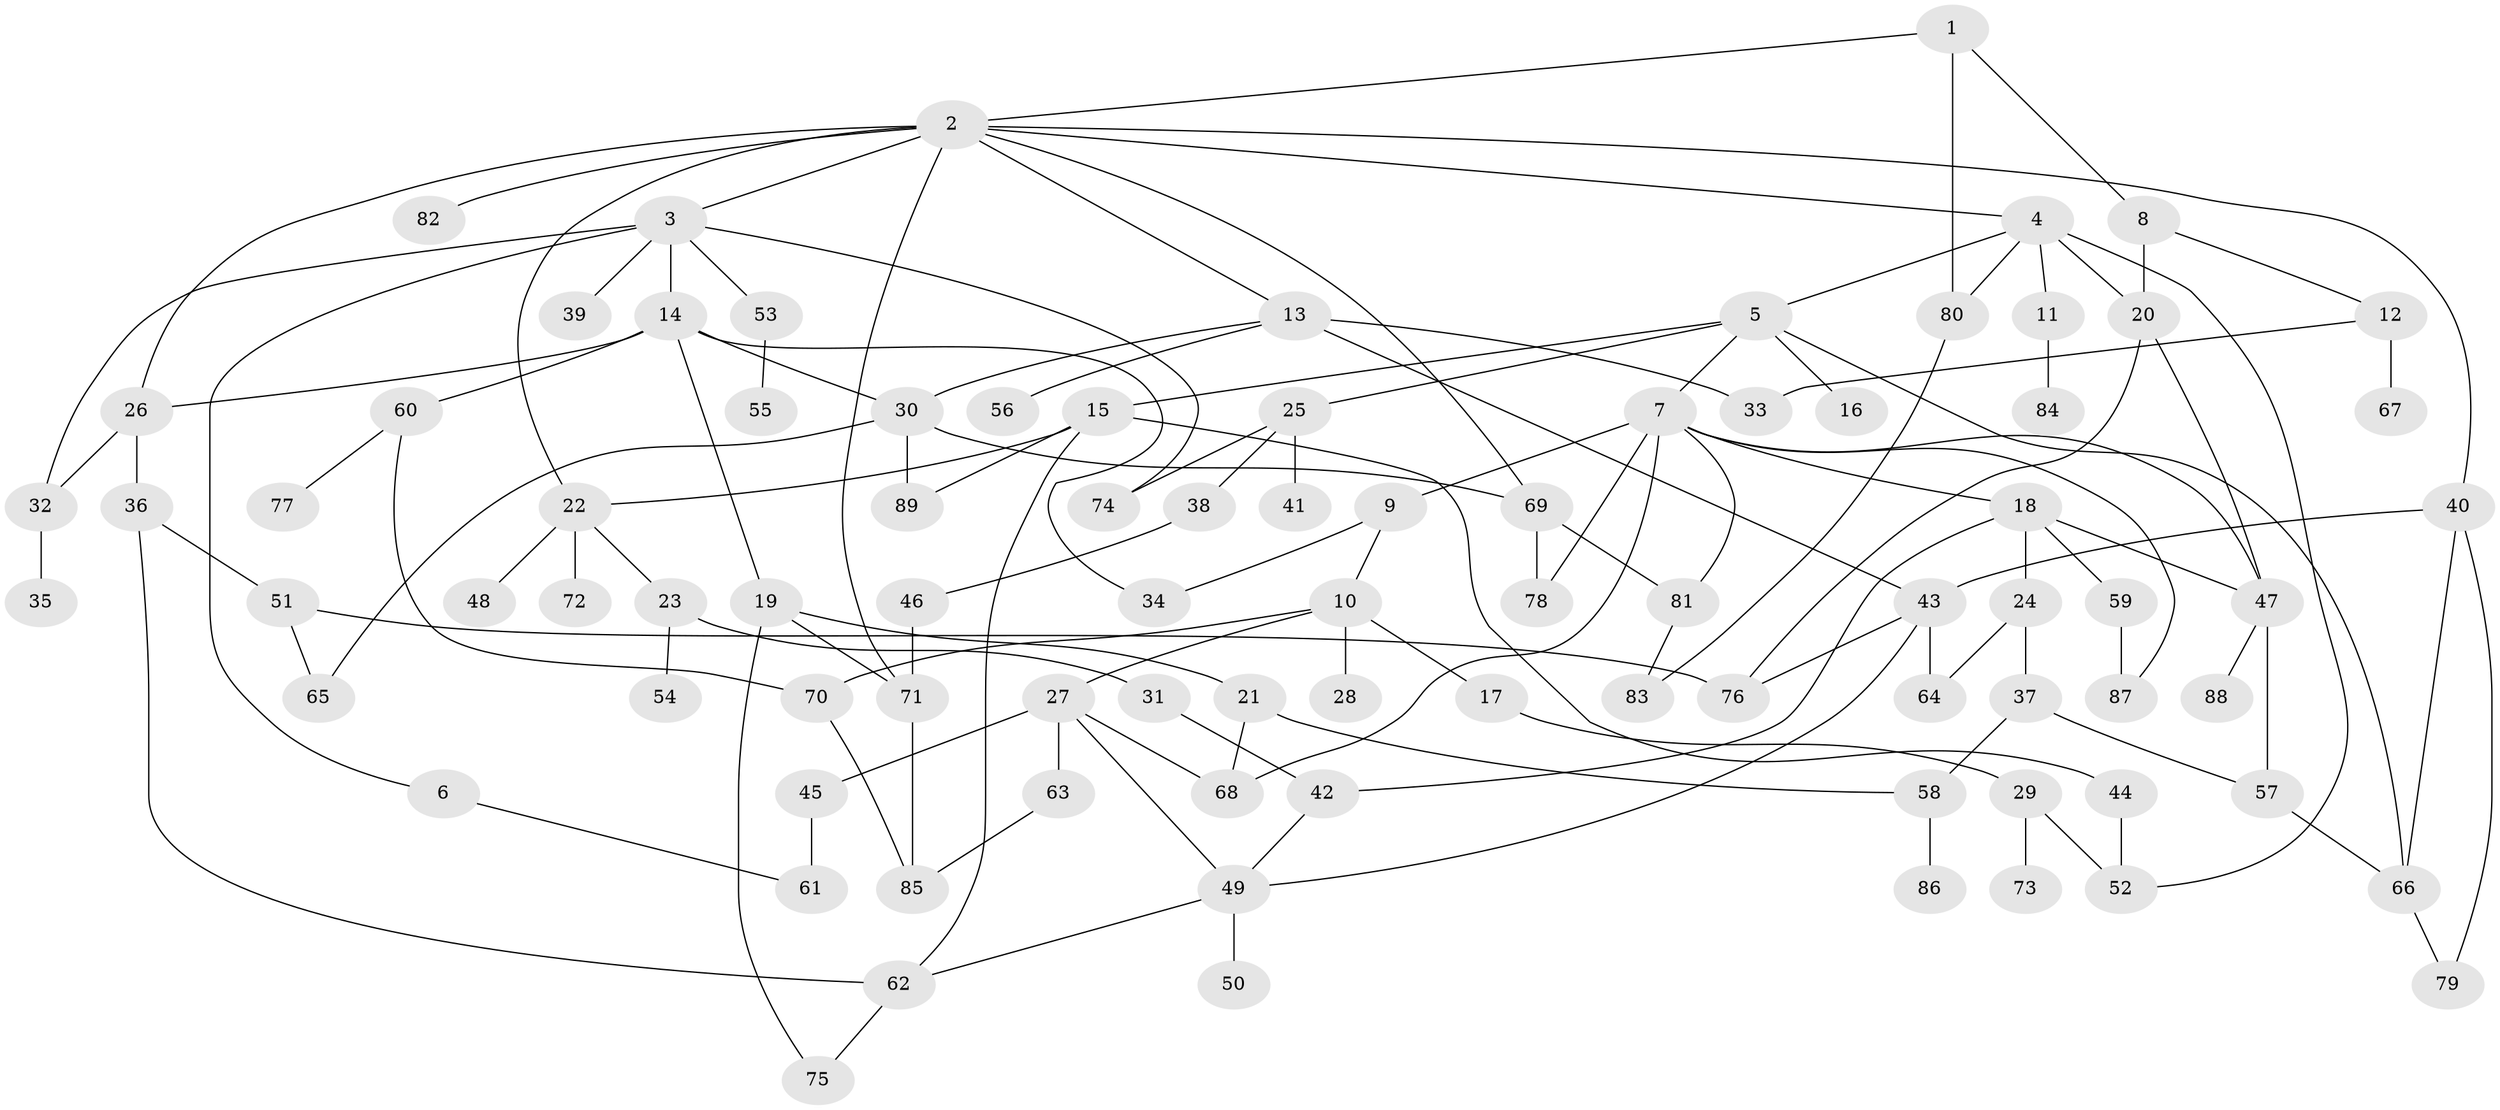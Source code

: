 // Generated by graph-tools (version 1.1) at 2025/13/03/09/25 04:13:28]
// undirected, 89 vertices, 131 edges
graph export_dot {
graph [start="1"]
  node [color=gray90,style=filled];
  1;
  2;
  3;
  4;
  5;
  6;
  7;
  8;
  9;
  10;
  11;
  12;
  13;
  14;
  15;
  16;
  17;
  18;
  19;
  20;
  21;
  22;
  23;
  24;
  25;
  26;
  27;
  28;
  29;
  30;
  31;
  32;
  33;
  34;
  35;
  36;
  37;
  38;
  39;
  40;
  41;
  42;
  43;
  44;
  45;
  46;
  47;
  48;
  49;
  50;
  51;
  52;
  53;
  54;
  55;
  56;
  57;
  58;
  59;
  60;
  61;
  62;
  63;
  64;
  65;
  66;
  67;
  68;
  69;
  70;
  71;
  72;
  73;
  74;
  75;
  76;
  77;
  78;
  79;
  80;
  81;
  82;
  83;
  84;
  85;
  86;
  87;
  88;
  89;
  1 -- 2;
  1 -- 8;
  1 -- 80;
  2 -- 3;
  2 -- 4;
  2 -- 13;
  2 -- 22;
  2 -- 26;
  2 -- 40;
  2 -- 82;
  2 -- 71;
  2 -- 69;
  3 -- 6;
  3 -- 14;
  3 -- 32;
  3 -- 39;
  3 -- 53;
  3 -- 74;
  4 -- 5;
  4 -- 11;
  4 -- 20;
  4 -- 52;
  4 -- 80;
  5 -- 7;
  5 -- 15;
  5 -- 16;
  5 -- 25;
  5 -- 66;
  6 -- 61;
  7 -- 9;
  7 -- 18;
  7 -- 68;
  7 -- 78;
  7 -- 47;
  7 -- 87;
  7 -- 81;
  8 -- 12;
  8 -- 20;
  9 -- 10;
  9 -- 34;
  10 -- 17;
  10 -- 27;
  10 -- 28;
  10 -- 70;
  11 -- 84;
  12 -- 33;
  12 -- 67;
  13 -- 43;
  13 -- 56;
  13 -- 30;
  13 -- 33;
  14 -- 19;
  14 -- 30;
  14 -- 60;
  14 -- 34;
  14 -- 26;
  15 -- 44;
  15 -- 62;
  15 -- 22;
  15 -- 89;
  17 -- 29;
  18 -- 24;
  18 -- 47;
  18 -- 59;
  18 -- 42;
  19 -- 21;
  19 -- 71;
  19 -- 75;
  20 -- 76;
  20 -- 47;
  21 -- 68;
  21 -- 58;
  22 -- 23;
  22 -- 48;
  22 -- 72;
  23 -- 31;
  23 -- 54;
  24 -- 37;
  24 -- 64;
  25 -- 38;
  25 -- 41;
  25 -- 74;
  26 -- 36;
  26 -- 32;
  27 -- 45;
  27 -- 63;
  27 -- 68;
  27 -- 49;
  29 -- 73;
  29 -- 52;
  30 -- 69;
  30 -- 89;
  30 -- 65;
  31 -- 42;
  32 -- 35;
  36 -- 51;
  36 -- 62;
  37 -- 57;
  37 -- 58;
  38 -- 46;
  40 -- 79;
  40 -- 43;
  40 -- 66;
  42 -- 49;
  43 -- 49;
  43 -- 64;
  43 -- 76;
  44 -- 52;
  45 -- 61;
  46 -- 71;
  47 -- 88;
  47 -- 57;
  49 -- 50;
  49 -- 62;
  51 -- 65;
  51 -- 76;
  53 -- 55;
  57 -- 66;
  58 -- 86;
  59 -- 87;
  60 -- 70;
  60 -- 77;
  62 -- 75;
  63 -- 85;
  66 -- 79;
  69 -- 81;
  69 -- 78;
  70 -- 85;
  71 -- 85;
  80 -- 83;
  81 -- 83;
}
